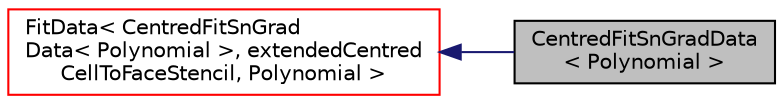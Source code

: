 digraph "CentredFitSnGradData&lt; Polynomial &gt;"
{
  bgcolor="transparent";
  edge [fontname="Helvetica",fontsize="10",labelfontname="Helvetica",labelfontsize="10"];
  node [fontname="Helvetica",fontsize="10",shape=record];
  rankdir="LR";
  Node0 [label="CentredFitSnGradData\l\< Polynomial \>",height=0.2,width=0.4,color="black", fillcolor="grey75", style="filled", fontcolor="black"];
  Node1 -> Node0 [dir="back",color="midnightblue",fontsize="10",style="solid",fontname="Helvetica"];
  Node1 [label="FitData\< CentredFitSnGrad\lData\< Polynomial \>, extendedCentred\lCellToFaceStencil, Polynomial \>",height=0.2,width=0.4,color="red",URL="$a24001.html"];
}
